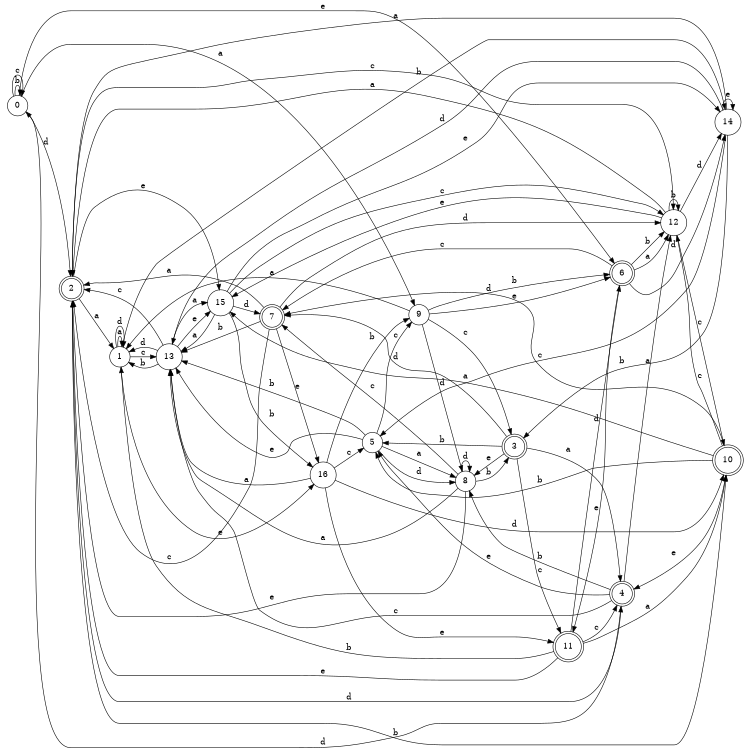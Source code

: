 digraph n14_8 {
__start0 [label="" shape="none"];

rankdir=LR;
size="8,5";

s0 [style="filled", color="black", fillcolor="white" shape="circle", label="0"];
s1 [style="filled", color="black", fillcolor="white" shape="circle", label="1"];
s2 [style="rounded,filled", color="black", fillcolor="white" shape="doublecircle", label="2"];
s3 [style="rounded,filled", color="black", fillcolor="white" shape="doublecircle", label="3"];
s4 [style="rounded,filled", color="black", fillcolor="white" shape="doublecircle", label="4"];
s5 [style="filled", color="black", fillcolor="white" shape="circle", label="5"];
s6 [style="rounded,filled", color="black", fillcolor="white" shape="doublecircle", label="6"];
s7 [style="rounded,filled", color="black", fillcolor="white" shape="doublecircle", label="7"];
s8 [style="filled", color="black", fillcolor="white" shape="circle", label="8"];
s9 [style="filled", color="black", fillcolor="white" shape="circle", label="9"];
s10 [style="rounded,filled", color="black", fillcolor="white" shape="doublecircle", label="10"];
s11 [style="rounded,filled", color="black", fillcolor="white" shape="doublecircle", label="11"];
s12 [style="filled", color="black", fillcolor="white" shape="circle", label="12"];
s13 [style="filled", color="black", fillcolor="white" shape="circle", label="13"];
s14 [style="filled", color="black", fillcolor="white" shape="circle", label="14"];
s15 [style="filled", color="black", fillcolor="white" shape="circle", label="15"];
s16 [style="filled", color="black", fillcolor="white" shape="circle", label="16"];
s0 -> s9 [label="a"];
s0 -> s0 [label="b"];
s0 -> s0 [label="c"];
s0 -> s2 [label="d"];
s0 -> s6 [label="e"];
s1 -> s1 [label="a"];
s1 -> s14 [label="b"];
s1 -> s13 [label="c"];
s1 -> s1 [label="d"];
s1 -> s16 [label="e"];
s2 -> s1 [label="a"];
s2 -> s10 [label="b"];
s2 -> s12 [label="c"];
s2 -> s4 [label="d"];
s2 -> s15 [label="e"];
s3 -> s4 [label="a"];
s3 -> s5 [label="b"];
s3 -> s11 [label="c"];
s3 -> s7 [label="d"];
s3 -> s8 [label="e"];
s4 -> s12 [label="a"];
s4 -> s8 [label="b"];
s4 -> s13 [label="c"];
s4 -> s0 [label="d"];
s4 -> s5 [label="e"];
s5 -> s8 [label="a"];
s5 -> s13 [label="b"];
s5 -> s9 [label="c"];
s5 -> s8 [label="d"];
s5 -> s13 [label="e"];
s6 -> s12 [label="a"];
s6 -> s12 [label="b"];
s6 -> s7 [label="c"];
s6 -> s14 [label="d"];
s6 -> s11 [label="e"];
s7 -> s2 [label="a"];
s7 -> s13 [label="b"];
s7 -> s2 [label="c"];
s7 -> s12 [label="d"];
s7 -> s16 [label="e"];
s8 -> s13 [label="a"];
s8 -> s3 [label="b"];
s8 -> s7 [label="c"];
s8 -> s8 [label="d"];
s8 -> s2 [label="e"];
s9 -> s1 [label="a"];
s9 -> s6 [label="b"];
s9 -> s3 [label="c"];
s9 -> s8 [label="d"];
s9 -> s6 [label="e"];
s10 -> s15 [label="a"];
s10 -> s5 [label="b"];
s10 -> s12 [label="c"];
s10 -> s7 [label="d"];
s10 -> s4 [label="e"];
s11 -> s10 [label="a"];
s11 -> s1 [label="b"];
s11 -> s4 [label="c"];
s11 -> s6 [label="d"];
s11 -> s2 [label="e"];
s12 -> s2 [label="a"];
s12 -> s12 [label="b"];
s12 -> s10 [label="c"];
s12 -> s14 [label="d"];
s12 -> s15 [label="e"];
s13 -> s15 [label="a"];
s13 -> s1 [label="b"];
s13 -> s2 [label="c"];
s13 -> s1 [label="d"];
s13 -> s15 [label="e"];
s14 -> s2 [label="a"];
s14 -> s3 [label="b"];
s14 -> s5 [label="c"];
s14 -> s13 [label="d"];
s14 -> s14 [label="e"];
s15 -> s13 [label="a"];
s15 -> s16 [label="b"];
s15 -> s12 [label="c"];
s15 -> s7 [label="d"];
s15 -> s14 [label="e"];
s16 -> s13 [label="a"];
s16 -> s9 [label="b"];
s16 -> s5 [label="c"];
s16 -> s10 [label="d"];
s16 -> s11 [label="e"];

}